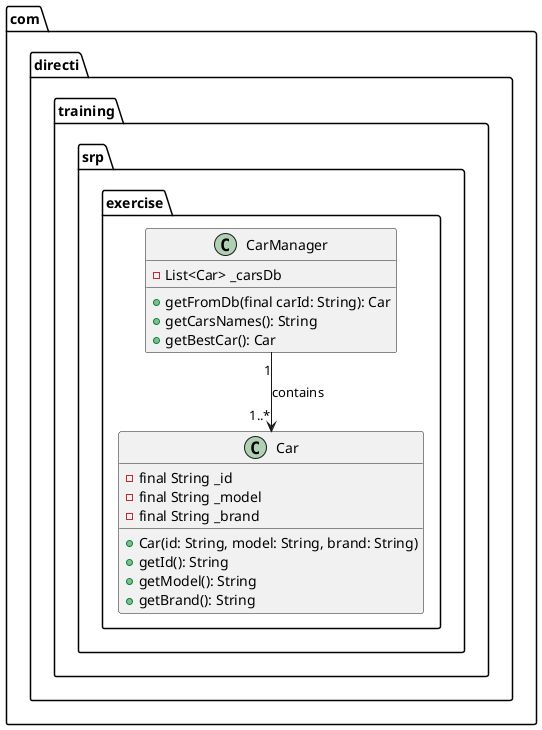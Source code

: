 @startuml

package "com.directi.training.srp.exercise" {
    class Car {
        - final String _id
        - final String _model
        - final String _brand
        + Car(id: String, model: String, brand: String)
        + getId(): String
        + getModel(): String
        + getBrand(): String
    }

    class CarManager {
        - List<Car> _carsDb
        + getFromDb(final carId: String): Car
        + getCarsNames(): String
        + getBestCar(): Car
    }
}

CarManager "1" --> "1..*" Car : contains

@enduml
